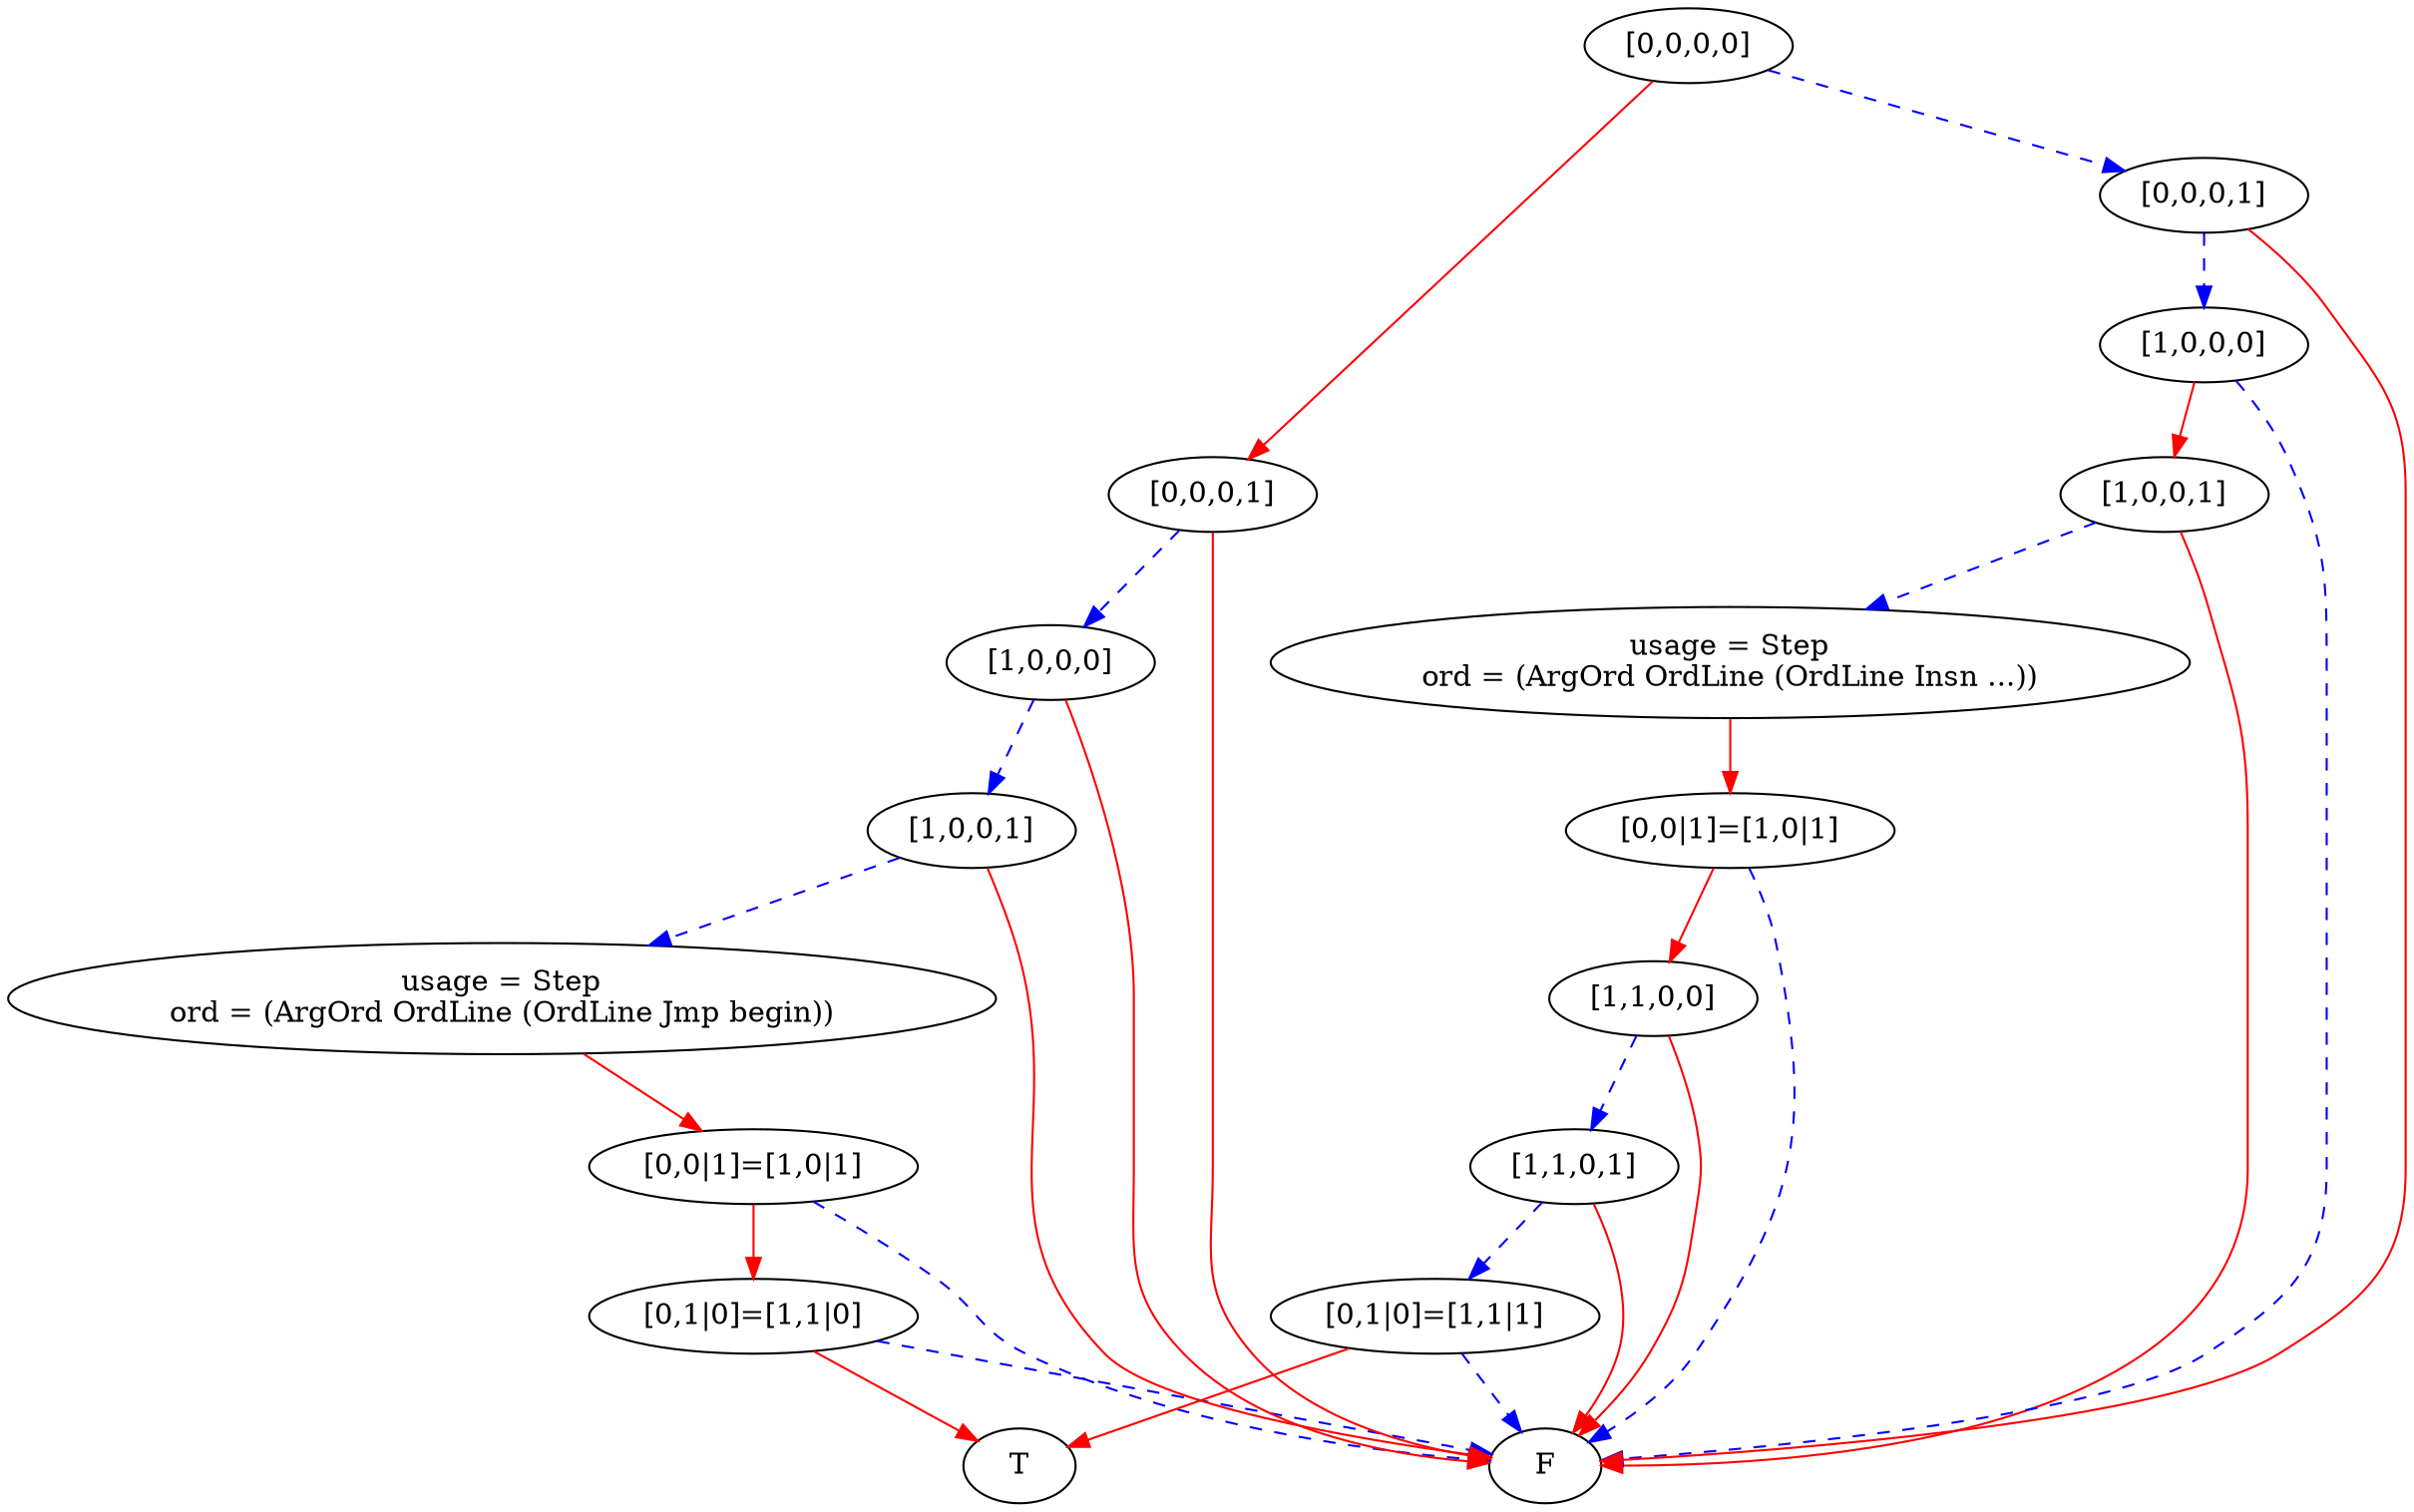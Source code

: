 digraph {
    1 [label=F];
    2 [label=T];
    3 [label="[0,1|0]=[1,1|0]"];
    4 [label="[0,0|1]=[1,0|1]"];
    5 [label="usage = Step\nord = (ArgOrd OrdLine (OrdLine Jmp begin))"];
    6 [label="[1,0,0,1]"];
    7 [label="[1,0,0,0]"];
    8 [label="[0,0,0,1]"];
    9 [label="[0,1|0]=[1,1|1]"];
    10 [label="[1,1,0,1]"];
    11 [label="[1,1,0,0]"];
    12 [label="[0,0|1]=[1,0|1]"];
    13 [label="usage = Step\nord = (ArgOrd OrdLine (OrdLine Insn ...))"];
    14 [label="[1,0,0,1]"];
    15 [label="[1,0,0,0]"];
    16 [label="[0,0,0,1]"];
    17 [label="[0,0,0,0]"];
    3 -> 1 [style=dashed
           ,color=blue];
    3 -> 2 [color=red];
    4 -> 3 [color=red];
    4 -> 1 [style=dashed
           ,color=blue];
    5 -> 4 [color=red];
    6 -> 5 [style=dashed
           ,color=blue];
    6 -> 1 [color=red];
    7 -> 6 [style=dashed
           ,color=blue];
    7 -> 1 [color=red];
    8 -> 7 [style=dashed
           ,color=blue];
    8 -> 1 [color=red];
    9 -> 1 [style=dashed
           ,color=blue];
    9 -> 2 [color=red];
    10 -> 9 [style=dashed
            ,color=blue];
    10 -> 1 [color=red];
    11 -> 10 [style=dashed
             ,color=blue];
    11 -> 1 [color=red];
    12 -> 11 [color=red];
    12 -> 1 [style=dashed
            ,color=blue];
    13 -> 12 [color=red];
    14 -> 13 [style=dashed
             ,color=blue];
    14 -> 1 [color=red];
    15 -> 14 [color=red];
    15 -> 1 [style=dashed
            ,color=blue];
    16 -> 15 [style=dashed
             ,color=blue];
    16 -> 1 [color=red];
    17 -> 8 [color=red];
    17 -> 16 [style=dashed
             ,color=blue];
}
